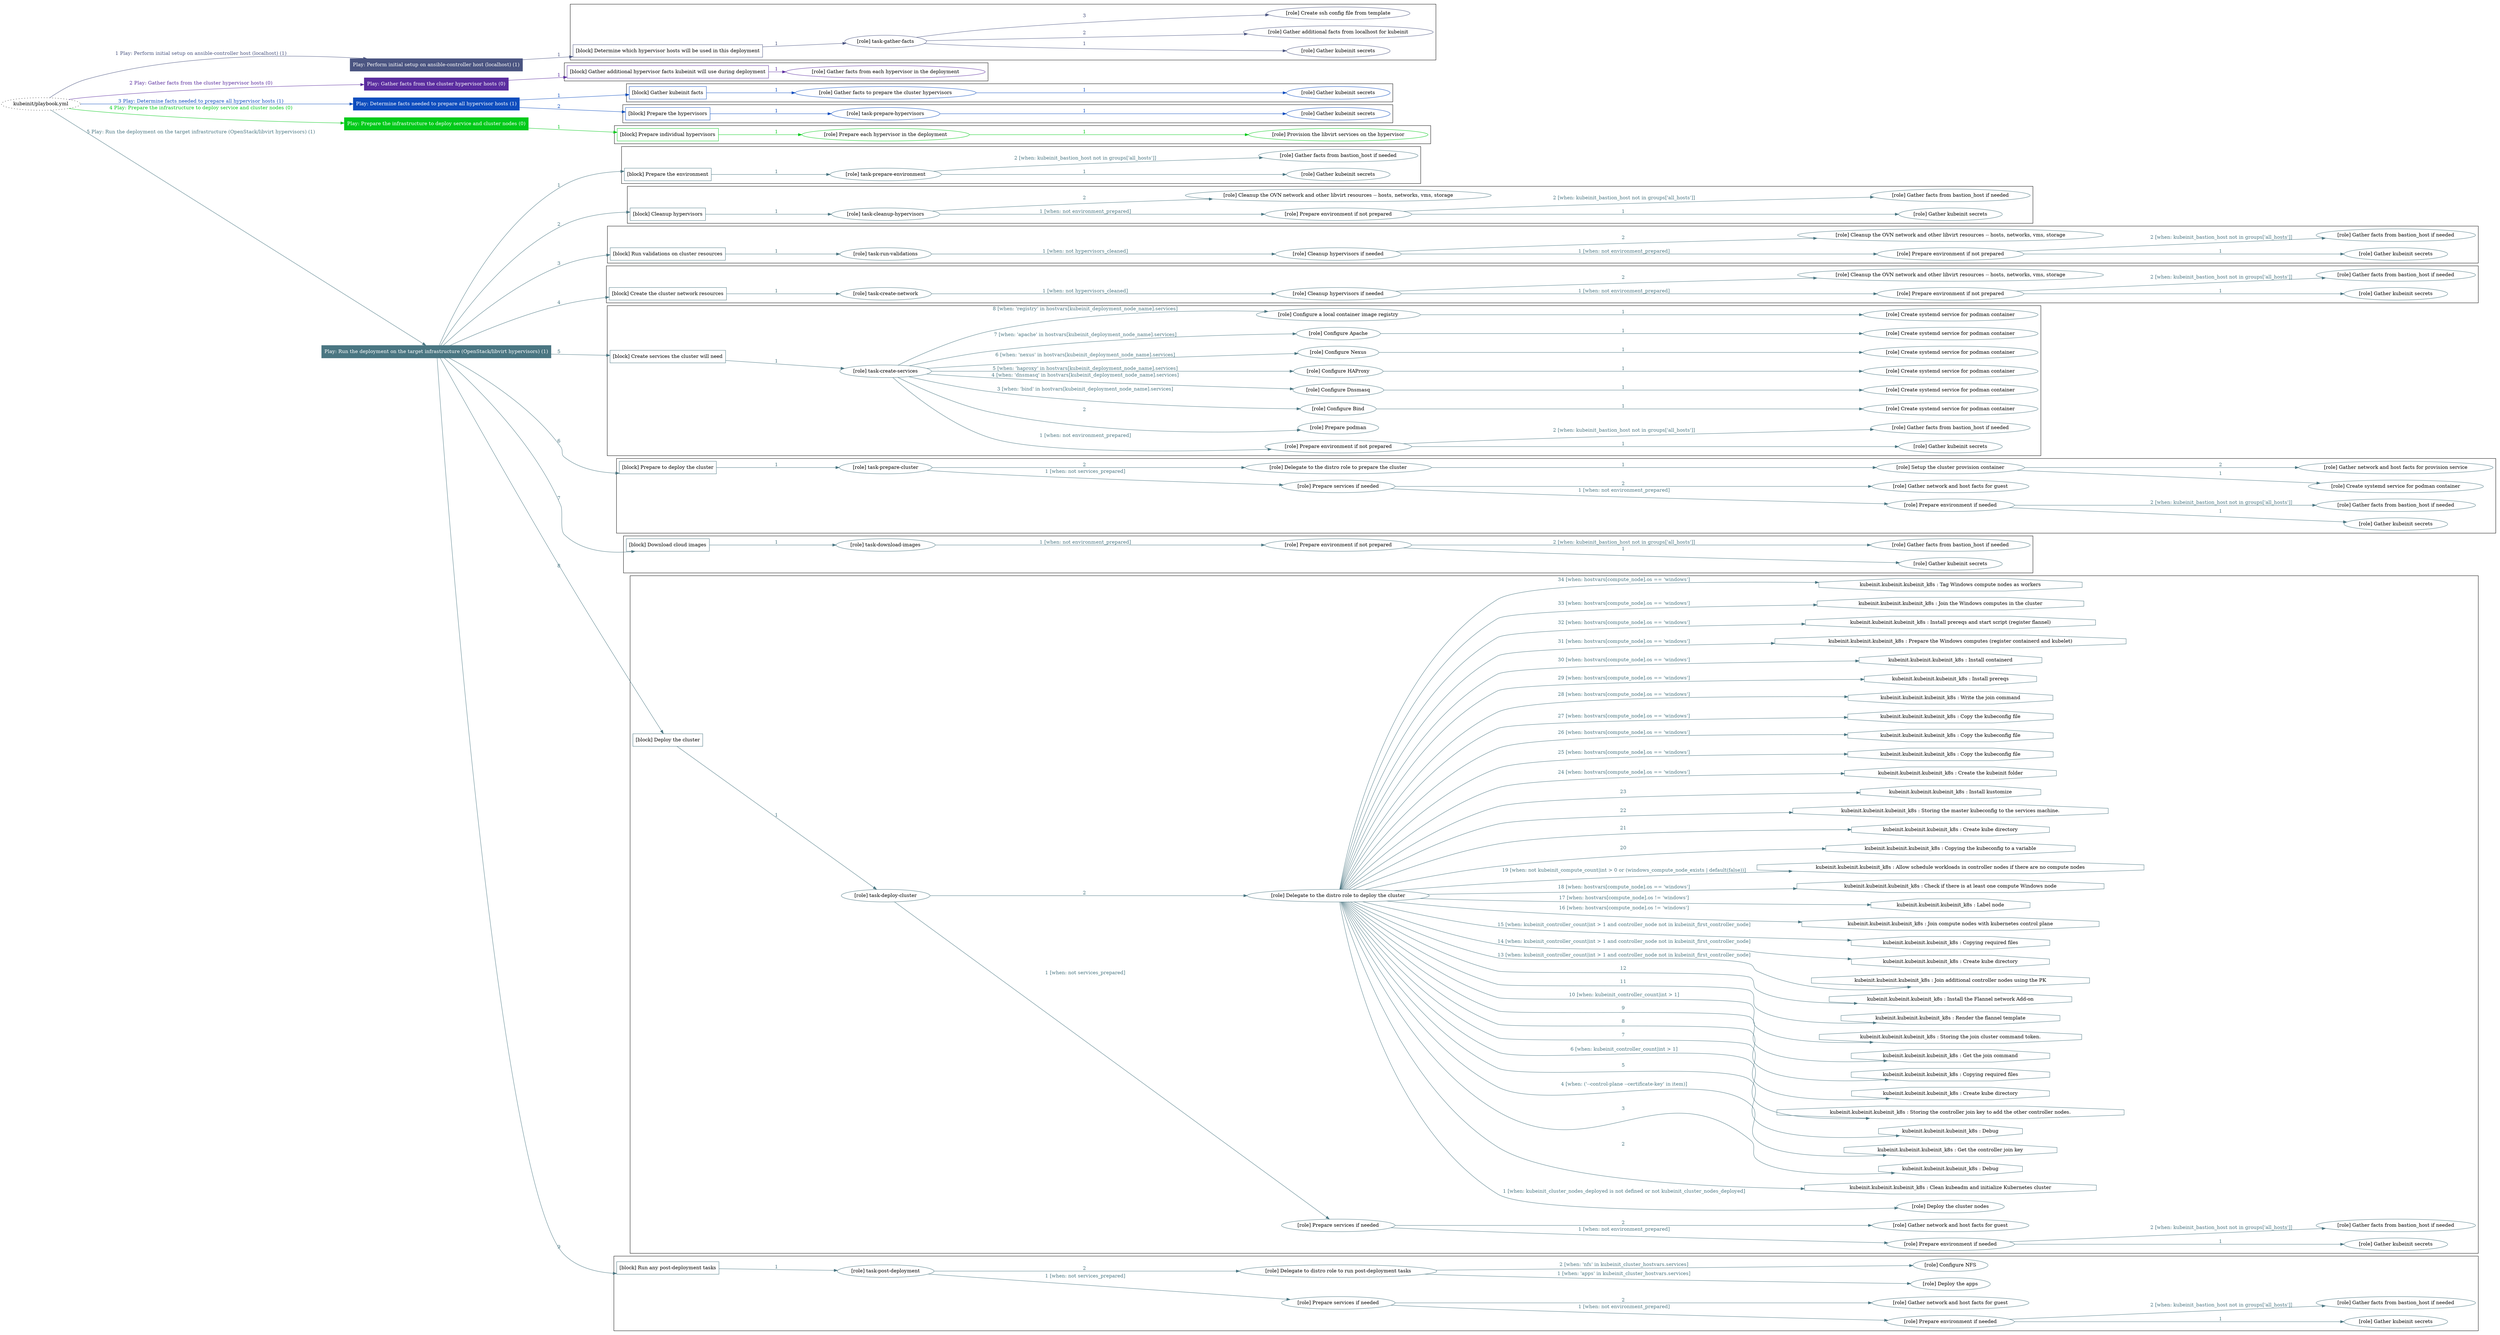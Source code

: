 digraph {
	graph [concentrate=true ordering=in rankdir=LR ratio=fill]
	edge [esep=5 sep=10]
	"kubeinit/playbook.yml" [URL="/home/runner/work/kubeinit/kubeinit/kubeinit/playbook.yml" id=playbook_7927bcf2 style=dotted]
	"kubeinit/playbook.yml" -> play_33f4f59c [label="1 Play: Perform initial setup on ansible-controller host (localhost) (1)" color="#4b5581" fontcolor="#4b5581" id=edge_play_33f4f59c labeltooltip="1 Play: Perform initial setup on ansible-controller host (localhost) (1)" tooltip="1 Play: Perform initial setup on ansible-controller host (localhost) (1)"]
	subgraph "Play: Perform initial setup on ansible-controller host (localhost) (1)" {
		play_33f4f59c [label="Play: Perform initial setup on ansible-controller host (localhost) (1)" URL="/home/runner/work/kubeinit/kubeinit/kubeinit/playbook.yml" color="#4b5581" fontcolor="#ffffff" id=play_33f4f59c shape=box style=filled tooltip=localhost]
		play_33f4f59c -> block_69b477d6 [label=1 color="#4b5581" fontcolor="#4b5581" id=edge_block_69b477d6 labeltooltip=1 tooltip=1]
		subgraph cluster_block_69b477d6 {
			block_69b477d6 [label="[block] Determine which hypervisor hosts will be used in this deployment" URL="/home/runner/work/kubeinit/kubeinit/kubeinit/playbook.yml" color="#4b5581" id=block_69b477d6 labeltooltip="Determine which hypervisor hosts will be used in this deployment" shape=box tooltip="Determine which hypervisor hosts will be used in this deployment"]
			block_69b477d6 -> role_bc1003e8 [label="1 " color="#4b5581" fontcolor="#4b5581" id=edge_role_bc1003e8 labeltooltip="1 " tooltip="1 "]
			subgraph "task-gather-facts" {
				role_bc1003e8 [label="[role] task-gather-facts" URL="/home/runner/work/kubeinit/kubeinit/kubeinit/playbook.yml" color="#4b5581" id=role_bc1003e8 tooltip="task-gather-facts"]
				role_bc1003e8 -> role_35ec4c2c [label="1 " color="#4b5581" fontcolor="#4b5581" id=edge_role_35ec4c2c labeltooltip="1 " tooltip="1 "]
				subgraph "Gather kubeinit secrets" {
					role_35ec4c2c [label="[role] Gather kubeinit secrets" URL="/home/runner/.ansible/collections/ansible_collections/kubeinit/kubeinit/roles/kubeinit_prepare/tasks/build_hypervisors_group.yml" color="#4b5581" id=role_35ec4c2c tooltip="Gather kubeinit secrets"]
				}
				role_bc1003e8 -> role_0a7d041b [label="2 " color="#4b5581" fontcolor="#4b5581" id=edge_role_0a7d041b labeltooltip="2 " tooltip="2 "]
				subgraph "Gather additional facts from localhost for kubeinit" {
					role_0a7d041b [label="[role] Gather additional facts from localhost for kubeinit" URL="/home/runner/.ansible/collections/ansible_collections/kubeinit/kubeinit/roles/kubeinit_prepare/tasks/build_hypervisors_group.yml" color="#4b5581" id=role_0a7d041b tooltip="Gather additional facts from localhost for kubeinit"]
				}
				role_bc1003e8 -> role_e16e6199 [label="3 " color="#4b5581" fontcolor="#4b5581" id=edge_role_e16e6199 labeltooltip="3 " tooltip="3 "]
				subgraph "Create ssh config file from template" {
					role_e16e6199 [label="[role] Create ssh config file from template" URL="/home/runner/.ansible/collections/ansible_collections/kubeinit/kubeinit/roles/kubeinit_prepare/tasks/build_hypervisors_group.yml" color="#4b5581" id=role_e16e6199 tooltip="Create ssh config file from template"]
				}
			}
		}
	}
	"kubeinit/playbook.yml" -> play_8d7b525a [label="2 Play: Gather facts from the cluster hypervisor hosts (0)" color="#5b2d9f" fontcolor="#5b2d9f" id=edge_play_8d7b525a labeltooltip="2 Play: Gather facts from the cluster hypervisor hosts (0)" tooltip="2 Play: Gather facts from the cluster hypervisor hosts (0)"]
	subgraph "Play: Gather facts from the cluster hypervisor hosts (0)" {
		play_8d7b525a [label="Play: Gather facts from the cluster hypervisor hosts (0)" URL="/home/runner/work/kubeinit/kubeinit/kubeinit/playbook.yml" color="#5b2d9f" fontcolor="#ffffff" id=play_8d7b525a shape=box style=filled tooltip="Play: Gather facts from the cluster hypervisor hosts (0)"]
		play_8d7b525a -> block_afebcb81 [label=1 color="#5b2d9f" fontcolor="#5b2d9f" id=edge_block_afebcb81 labeltooltip=1 tooltip=1]
		subgraph cluster_block_afebcb81 {
			block_afebcb81 [label="[block] Gather additional hypervisor facts kubeinit will use during deployment" URL="/home/runner/work/kubeinit/kubeinit/kubeinit/playbook.yml" color="#5b2d9f" id=block_afebcb81 labeltooltip="Gather additional hypervisor facts kubeinit will use during deployment" shape=box tooltip="Gather additional hypervisor facts kubeinit will use during deployment"]
			block_afebcb81 -> role_e9c75d5c [label="1 " color="#5b2d9f" fontcolor="#5b2d9f" id=edge_role_e9c75d5c labeltooltip="1 " tooltip="1 "]
			subgraph "Gather facts from each hypervisor in the deployment" {
				role_e9c75d5c [label="[role] Gather facts from each hypervisor in the deployment" URL="/home/runner/work/kubeinit/kubeinit/kubeinit/playbook.yml" color="#5b2d9f" id=role_e9c75d5c tooltip="Gather facts from each hypervisor in the deployment"]
			}
		}
	}
	"kubeinit/playbook.yml" -> play_393a4ced [label="3 Play: Determine facts needed to prepare all hypervisor hosts (1)" color="#0e4dbe" fontcolor="#0e4dbe" id=edge_play_393a4ced labeltooltip="3 Play: Determine facts needed to prepare all hypervisor hosts (1)" tooltip="3 Play: Determine facts needed to prepare all hypervisor hosts (1)"]
	subgraph "Play: Determine facts needed to prepare all hypervisor hosts (1)" {
		play_393a4ced [label="Play: Determine facts needed to prepare all hypervisor hosts (1)" URL="/home/runner/work/kubeinit/kubeinit/kubeinit/playbook.yml" color="#0e4dbe" fontcolor="#ffffff" id=play_393a4ced shape=box style=filled tooltip=localhost]
		play_393a4ced -> block_9330d9a6 [label=1 color="#0e4dbe" fontcolor="#0e4dbe" id=edge_block_9330d9a6 labeltooltip=1 tooltip=1]
		subgraph cluster_block_9330d9a6 {
			block_9330d9a6 [label="[block] Gather kubeinit facts" URL="/home/runner/work/kubeinit/kubeinit/kubeinit/playbook.yml" color="#0e4dbe" id=block_9330d9a6 labeltooltip="Gather kubeinit facts" shape=box tooltip="Gather kubeinit facts"]
			block_9330d9a6 -> role_bf61090f [label="1 " color="#0e4dbe" fontcolor="#0e4dbe" id=edge_role_bf61090f labeltooltip="1 " tooltip="1 "]
			subgraph "Gather facts to prepare the cluster hypervisors" {
				role_bf61090f [label="[role] Gather facts to prepare the cluster hypervisors" URL="/home/runner/work/kubeinit/kubeinit/kubeinit/playbook.yml" color="#0e4dbe" id=role_bf61090f tooltip="Gather facts to prepare the cluster hypervisors"]
				role_bf61090f -> role_6ff161c6 [label="1 " color="#0e4dbe" fontcolor="#0e4dbe" id=edge_role_6ff161c6 labeltooltip="1 " tooltip="1 "]
				subgraph "Gather kubeinit secrets" {
					role_6ff161c6 [label="[role] Gather kubeinit secrets" URL="/home/runner/.ansible/collections/ansible_collections/kubeinit/kubeinit/roles/kubeinit_prepare/tasks/gather_kubeinit_facts.yml" color="#0e4dbe" id=role_6ff161c6 tooltip="Gather kubeinit secrets"]
				}
			}
		}
		play_393a4ced -> block_66df6fbf [label=2 color="#0e4dbe" fontcolor="#0e4dbe" id=edge_block_66df6fbf labeltooltip=2 tooltip=2]
		subgraph cluster_block_66df6fbf {
			block_66df6fbf [label="[block] Prepare the hypervisors" URL="/home/runner/work/kubeinit/kubeinit/kubeinit/playbook.yml" color="#0e4dbe" id=block_66df6fbf labeltooltip="Prepare the hypervisors" shape=box tooltip="Prepare the hypervisors"]
			block_66df6fbf -> role_efc0c622 [label="1 " color="#0e4dbe" fontcolor="#0e4dbe" id=edge_role_efc0c622 labeltooltip="1 " tooltip="1 "]
			subgraph "task-prepare-hypervisors" {
				role_efc0c622 [label="[role] task-prepare-hypervisors" URL="/home/runner/work/kubeinit/kubeinit/kubeinit/playbook.yml" color="#0e4dbe" id=role_efc0c622 tooltip="task-prepare-hypervisors"]
				role_efc0c622 -> role_924c156c [label="1 " color="#0e4dbe" fontcolor="#0e4dbe" id=edge_role_924c156c labeltooltip="1 " tooltip="1 "]
				subgraph "Gather kubeinit secrets" {
					role_924c156c [label="[role] Gather kubeinit secrets" URL="/home/runner/.ansible/collections/ansible_collections/kubeinit/kubeinit/roles/kubeinit_prepare/tasks/gather_kubeinit_facts.yml" color="#0e4dbe" id=role_924c156c tooltip="Gather kubeinit secrets"]
				}
			}
		}
	}
	"kubeinit/playbook.yml" -> play_0a29b901 [label="4 Play: Prepare the infrastructure to deploy service and cluster nodes (0)" color="#02ca1a" fontcolor="#02ca1a" id=edge_play_0a29b901 labeltooltip="4 Play: Prepare the infrastructure to deploy service and cluster nodes (0)" tooltip="4 Play: Prepare the infrastructure to deploy service and cluster nodes (0)"]
	subgraph "Play: Prepare the infrastructure to deploy service and cluster nodes (0)" {
		play_0a29b901 [label="Play: Prepare the infrastructure to deploy service and cluster nodes (0)" URL="/home/runner/work/kubeinit/kubeinit/kubeinit/playbook.yml" color="#02ca1a" fontcolor="#ffffff" id=play_0a29b901 shape=box style=filled tooltip="Play: Prepare the infrastructure to deploy service and cluster nodes (0)"]
		play_0a29b901 -> block_f27d1a1c [label=1 color="#02ca1a" fontcolor="#02ca1a" id=edge_block_f27d1a1c labeltooltip=1 tooltip=1]
		subgraph cluster_block_f27d1a1c {
			block_f27d1a1c [label="[block] Prepare individual hypervisors" URL="/home/runner/work/kubeinit/kubeinit/kubeinit/playbook.yml" color="#02ca1a" id=block_f27d1a1c labeltooltip="Prepare individual hypervisors" shape=box tooltip="Prepare individual hypervisors"]
			block_f27d1a1c -> role_b0268810 [label="1 " color="#02ca1a" fontcolor="#02ca1a" id=edge_role_b0268810 labeltooltip="1 " tooltip="1 "]
			subgraph "Prepare each hypervisor in the deployment" {
				role_b0268810 [label="[role] Prepare each hypervisor in the deployment" URL="/home/runner/work/kubeinit/kubeinit/kubeinit/playbook.yml" color="#02ca1a" id=role_b0268810 tooltip="Prepare each hypervisor in the deployment"]
				role_b0268810 -> role_60dcf18e [label="1 " color="#02ca1a" fontcolor="#02ca1a" id=edge_role_60dcf18e labeltooltip="1 " tooltip="1 "]
				subgraph "Provision the libvirt services on the hypervisor" {
					role_60dcf18e [label="[role] Provision the libvirt services on the hypervisor" URL="/home/runner/.ansible/collections/ansible_collections/kubeinit/kubeinit/roles/kubeinit_prepare/tasks/prepare_hypervisor.yml" color="#02ca1a" id=role_60dcf18e tooltip="Provision the libvirt services on the hypervisor"]
				}
			}
		}
	}
	"kubeinit/playbook.yml" -> play_6759e1b1 [label="5 Play: Run the deployment on the target infrastructure (OpenStack/libvirt hypervisors) (1)" color="#4a7682" fontcolor="#4a7682" id=edge_play_6759e1b1 labeltooltip="5 Play: Run the deployment on the target infrastructure (OpenStack/libvirt hypervisors) (1)" tooltip="5 Play: Run the deployment on the target infrastructure (OpenStack/libvirt hypervisors) (1)"]
	subgraph "Play: Run the deployment on the target infrastructure (OpenStack/libvirt hypervisors) (1)" {
		play_6759e1b1 [label="Play: Run the deployment on the target infrastructure (OpenStack/libvirt hypervisors) (1)" URL="/home/runner/work/kubeinit/kubeinit/kubeinit/playbook.yml" color="#4a7682" fontcolor="#ffffff" id=play_6759e1b1 shape=box style=filled tooltip=localhost]
		play_6759e1b1 -> block_fad31354 [label=1 color="#4a7682" fontcolor="#4a7682" id=edge_block_fad31354 labeltooltip=1 tooltip=1]
		subgraph cluster_block_fad31354 {
			block_fad31354 [label="[block] Prepare the environment" URL="/home/runner/work/kubeinit/kubeinit/kubeinit/playbook.yml" color="#4a7682" id=block_fad31354 labeltooltip="Prepare the environment" shape=box tooltip="Prepare the environment"]
			block_fad31354 -> role_3534a237 [label="1 " color="#4a7682" fontcolor="#4a7682" id=edge_role_3534a237 labeltooltip="1 " tooltip="1 "]
			subgraph "task-prepare-environment" {
				role_3534a237 [label="[role] task-prepare-environment" URL="/home/runner/work/kubeinit/kubeinit/kubeinit/playbook.yml" color="#4a7682" id=role_3534a237 tooltip="task-prepare-environment"]
				role_3534a237 -> role_c0d8e4e4 [label="1 " color="#4a7682" fontcolor="#4a7682" id=edge_role_c0d8e4e4 labeltooltip="1 " tooltip="1 "]
				subgraph "Gather kubeinit secrets" {
					role_c0d8e4e4 [label="[role] Gather kubeinit secrets" URL="/home/runner/.ansible/collections/ansible_collections/kubeinit/kubeinit/roles/kubeinit_prepare/tasks/gather_kubeinit_facts.yml" color="#4a7682" id=role_c0d8e4e4 tooltip="Gather kubeinit secrets"]
				}
				role_3534a237 -> role_1e01dc32 [label="2 [when: kubeinit_bastion_host not in groups['all_hosts']]" color="#4a7682" fontcolor="#4a7682" id=edge_role_1e01dc32 labeltooltip="2 [when: kubeinit_bastion_host not in groups['all_hosts']]" tooltip="2 [when: kubeinit_bastion_host not in groups['all_hosts']]"]
				subgraph "Gather facts from bastion_host if needed" {
					role_1e01dc32 [label="[role] Gather facts from bastion_host if needed" URL="/home/runner/.ansible/collections/ansible_collections/kubeinit/kubeinit/roles/kubeinit_prepare/tasks/main.yml" color="#4a7682" id=role_1e01dc32 tooltip="Gather facts from bastion_host if needed"]
				}
			}
		}
		play_6759e1b1 -> block_4ba0a082 [label=2 color="#4a7682" fontcolor="#4a7682" id=edge_block_4ba0a082 labeltooltip=2 tooltip=2]
		subgraph cluster_block_4ba0a082 {
			block_4ba0a082 [label="[block] Cleanup hypervisors" URL="/home/runner/work/kubeinit/kubeinit/kubeinit/playbook.yml" color="#4a7682" id=block_4ba0a082 labeltooltip="Cleanup hypervisors" shape=box tooltip="Cleanup hypervisors"]
			block_4ba0a082 -> role_10462fff [label="1 " color="#4a7682" fontcolor="#4a7682" id=edge_role_10462fff labeltooltip="1 " tooltip="1 "]
			subgraph "task-cleanup-hypervisors" {
				role_10462fff [label="[role] task-cleanup-hypervisors" URL="/home/runner/work/kubeinit/kubeinit/kubeinit/playbook.yml" color="#4a7682" id=role_10462fff tooltip="task-cleanup-hypervisors"]
				role_10462fff -> role_45db247e [label="1 [when: not environment_prepared]" color="#4a7682" fontcolor="#4a7682" id=edge_role_45db247e labeltooltip="1 [when: not environment_prepared]" tooltip="1 [when: not environment_prepared]"]
				subgraph "Prepare environment if not prepared" {
					role_45db247e [label="[role] Prepare environment if not prepared" URL="/home/runner/.ansible/collections/ansible_collections/kubeinit/kubeinit/roles/kubeinit_libvirt/tasks/cleanup_hypervisors.yml" color="#4a7682" id=role_45db247e tooltip="Prepare environment if not prepared"]
					role_45db247e -> role_c7979fb8 [label="1 " color="#4a7682" fontcolor="#4a7682" id=edge_role_c7979fb8 labeltooltip="1 " tooltip="1 "]
					subgraph "Gather kubeinit secrets" {
						role_c7979fb8 [label="[role] Gather kubeinit secrets" URL="/home/runner/.ansible/collections/ansible_collections/kubeinit/kubeinit/roles/kubeinit_prepare/tasks/gather_kubeinit_facts.yml" color="#4a7682" id=role_c7979fb8 tooltip="Gather kubeinit secrets"]
					}
					role_45db247e -> role_39cbd0bb [label="2 [when: kubeinit_bastion_host not in groups['all_hosts']]" color="#4a7682" fontcolor="#4a7682" id=edge_role_39cbd0bb labeltooltip="2 [when: kubeinit_bastion_host not in groups['all_hosts']]" tooltip="2 [when: kubeinit_bastion_host not in groups['all_hosts']]"]
					subgraph "Gather facts from bastion_host if needed" {
						role_39cbd0bb [label="[role] Gather facts from bastion_host if needed" URL="/home/runner/.ansible/collections/ansible_collections/kubeinit/kubeinit/roles/kubeinit_prepare/tasks/main.yml" color="#4a7682" id=role_39cbd0bb tooltip="Gather facts from bastion_host if needed"]
					}
				}
				role_10462fff -> role_9e8b9762 [label="2 " color="#4a7682" fontcolor="#4a7682" id=edge_role_9e8b9762 labeltooltip="2 " tooltip="2 "]
				subgraph "Cleanup the OVN network and other libvirt resources -- hosts, networks, vms, storage" {
					role_9e8b9762 [label="[role] Cleanup the OVN network and other libvirt resources -- hosts, networks, vms, storage" URL="/home/runner/.ansible/collections/ansible_collections/kubeinit/kubeinit/roles/kubeinit_libvirt/tasks/cleanup_hypervisors.yml" color="#4a7682" id=role_9e8b9762 tooltip="Cleanup the OVN network and other libvirt resources -- hosts, networks, vms, storage"]
				}
			}
		}
		play_6759e1b1 -> block_1bf56617 [label=3 color="#4a7682" fontcolor="#4a7682" id=edge_block_1bf56617 labeltooltip=3 tooltip=3]
		subgraph cluster_block_1bf56617 {
			block_1bf56617 [label="[block] Run validations on cluster resources" URL="/home/runner/work/kubeinit/kubeinit/kubeinit/playbook.yml" color="#4a7682" id=block_1bf56617 labeltooltip="Run validations on cluster resources" shape=box tooltip="Run validations on cluster resources"]
			block_1bf56617 -> role_d449608f [label="1 " color="#4a7682" fontcolor="#4a7682" id=edge_role_d449608f labeltooltip="1 " tooltip="1 "]
			subgraph "task-run-validations" {
				role_d449608f [label="[role] task-run-validations" URL="/home/runner/work/kubeinit/kubeinit/kubeinit/playbook.yml" color="#4a7682" id=role_d449608f tooltip="task-run-validations"]
				role_d449608f -> role_6454a0a4 [label="1 [when: not hypervisors_cleaned]" color="#4a7682" fontcolor="#4a7682" id=edge_role_6454a0a4 labeltooltip="1 [when: not hypervisors_cleaned]" tooltip="1 [when: not hypervisors_cleaned]"]
				subgraph "Cleanup hypervisors if needed" {
					role_6454a0a4 [label="[role] Cleanup hypervisors if needed" URL="/home/runner/.ansible/collections/ansible_collections/kubeinit/kubeinit/roles/kubeinit_validations/tasks/main.yml" color="#4a7682" id=role_6454a0a4 tooltip="Cleanup hypervisors if needed"]
					role_6454a0a4 -> role_3f06808a [label="1 [when: not environment_prepared]" color="#4a7682" fontcolor="#4a7682" id=edge_role_3f06808a labeltooltip="1 [when: not environment_prepared]" tooltip="1 [when: not environment_prepared]"]
					subgraph "Prepare environment if not prepared" {
						role_3f06808a [label="[role] Prepare environment if not prepared" URL="/home/runner/.ansible/collections/ansible_collections/kubeinit/kubeinit/roles/kubeinit_libvirt/tasks/cleanup_hypervisors.yml" color="#4a7682" id=role_3f06808a tooltip="Prepare environment if not prepared"]
						role_3f06808a -> role_47b9ee1c [label="1 " color="#4a7682" fontcolor="#4a7682" id=edge_role_47b9ee1c labeltooltip="1 " tooltip="1 "]
						subgraph "Gather kubeinit secrets" {
							role_47b9ee1c [label="[role] Gather kubeinit secrets" URL="/home/runner/.ansible/collections/ansible_collections/kubeinit/kubeinit/roles/kubeinit_prepare/tasks/gather_kubeinit_facts.yml" color="#4a7682" id=role_47b9ee1c tooltip="Gather kubeinit secrets"]
						}
						role_3f06808a -> role_024059ab [label="2 [when: kubeinit_bastion_host not in groups['all_hosts']]" color="#4a7682" fontcolor="#4a7682" id=edge_role_024059ab labeltooltip="2 [when: kubeinit_bastion_host not in groups['all_hosts']]" tooltip="2 [when: kubeinit_bastion_host not in groups['all_hosts']]"]
						subgraph "Gather facts from bastion_host if needed" {
							role_024059ab [label="[role] Gather facts from bastion_host if needed" URL="/home/runner/.ansible/collections/ansible_collections/kubeinit/kubeinit/roles/kubeinit_prepare/tasks/main.yml" color="#4a7682" id=role_024059ab tooltip="Gather facts from bastion_host if needed"]
						}
					}
					role_6454a0a4 -> role_eca89cb0 [label="2 " color="#4a7682" fontcolor="#4a7682" id=edge_role_eca89cb0 labeltooltip="2 " tooltip="2 "]
					subgraph "Cleanup the OVN network and other libvirt resources -- hosts, networks, vms, storage" {
						role_eca89cb0 [label="[role] Cleanup the OVN network and other libvirt resources -- hosts, networks, vms, storage" URL="/home/runner/.ansible/collections/ansible_collections/kubeinit/kubeinit/roles/kubeinit_libvirt/tasks/cleanup_hypervisors.yml" color="#4a7682" id=role_eca89cb0 tooltip="Cleanup the OVN network and other libvirt resources -- hosts, networks, vms, storage"]
					}
				}
			}
		}
		play_6759e1b1 -> block_3cc1e774 [label=4 color="#4a7682" fontcolor="#4a7682" id=edge_block_3cc1e774 labeltooltip=4 tooltip=4]
		subgraph cluster_block_3cc1e774 {
			block_3cc1e774 [label="[block] Create the cluster network resources" URL="/home/runner/work/kubeinit/kubeinit/kubeinit/playbook.yml" color="#4a7682" id=block_3cc1e774 labeltooltip="Create the cluster network resources" shape=box tooltip="Create the cluster network resources"]
			block_3cc1e774 -> role_e2ffd9d4 [label="1 " color="#4a7682" fontcolor="#4a7682" id=edge_role_e2ffd9d4 labeltooltip="1 " tooltip="1 "]
			subgraph "task-create-network" {
				role_e2ffd9d4 [label="[role] task-create-network" URL="/home/runner/work/kubeinit/kubeinit/kubeinit/playbook.yml" color="#4a7682" id=role_e2ffd9d4 tooltip="task-create-network"]
				role_e2ffd9d4 -> role_cd107ce6 [label="1 [when: not hypervisors_cleaned]" color="#4a7682" fontcolor="#4a7682" id=edge_role_cd107ce6 labeltooltip="1 [when: not hypervisors_cleaned]" tooltip="1 [when: not hypervisors_cleaned]"]
				subgraph "Cleanup hypervisors if needed" {
					role_cd107ce6 [label="[role] Cleanup hypervisors if needed" URL="/home/runner/.ansible/collections/ansible_collections/kubeinit/kubeinit/roles/kubeinit_libvirt/tasks/create_network.yml" color="#4a7682" id=role_cd107ce6 tooltip="Cleanup hypervisors if needed"]
					role_cd107ce6 -> role_1d9a3252 [label="1 [when: not environment_prepared]" color="#4a7682" fontcolor="#4a7682" id=edge_role_1d9a3252 labeltooltip="1 [when: not environment_prepared]" tooltip="1 [when: not environment_prepared]"]
					subgraph "Prepare environment if not prepared" {
						role_1d9a3252 [label="[role] Prepare environment if not prepared" URL="/home/runner/.ansible/collections/ansible_collections/kubeinit/kubeinit/roles/kubeinit_libvirt/tasks/cleanup_hypervisors.yml" color="#4a7682" id=role_1d9a3252 tooltip="Prepare environment if not prepared"]
						role_1d9a3252 -> role_c5efacff [label="1 " color="#4a7682" fontcolor="#4a7682" id=edge_role_c5efacff labeltooltip="1 " tooltip="1 "]
						subgraph "Gather kubeinit secrets" {
							role_c5efacff [label="[role] Gather kubeinit secrets" URL="/home/runner/.ansible/collections/ansible_collections/kubeinit/kubeinit/roles/kubeinit_prepare/tasks/gather_kubeinit_facts.yml" color="#4a7682" id=role_c5efacff tooltip="Gather kubeinit secrets"]
						}
						role_1d9a3252 -> role_00011ad5 [label="2 [when: kubeinit_bastion_host not in groups['all_hosts']]" color="#4a7682" fontcolor="#4a7682" id=edge_role_00011ad5 labeltooltip="2 [when: kubeinit_bastion_host not in groups['all_hosts']]" tooltip="2 [when: kubeinit_bastion_host not in groups['all_hosts']]"]
						subgraph "Gather facts from bastion_host if needed" {
							role_00011ad5 [label="[role] Gather facts from bastion_host if needed" URL="/home/runner/.ansible/collections/ansible_collections/kubeinit/kubeinit/roles/kubeinit_prepare/tasks/main.yml" color="#4a7682" id=role_00011ad5 tooltip="Gather facts from bastion_host if needed"]
						}
					}
					role_cd107ce6 -> role_b34f6cca [label="2 " color="#4a7682" fontcolor="#4a7682" id=edge_role_b34f6cca labeltooltip="2 " tooltip="2 "]
					subgraph "Cleanup the OVN network and other libvirt resources -- hosts, networks, vms, storage" {
						role_b34f6cca [label="[role] Cleanup the OVN network and other libvirt resources -- hosts, networks, vms, storage" URL="/home/runner/.ansible/collections/ansible_collections/kubeinit/kubeinit/roles/kubeinit_libvirt/tasks/cleanup_hypervisors.yml" color="#4a7682" id=role_b34f6cca tooltip="Cleanup the OVN network and other libvirt resources -- hosts, networks, vms, storage"]
					}
				}
			}
		}
		play_6759e1b1 -> block_83617427 [label=5 color="#4a7682" fontcolor="#4a7682" id=edge_block_83617427 labeltooltip=5 tooltip=5]
		subgraph cluster_block_83617427 {
			block_83617427 [label="[block] Create services the cluster will need" URL="/home/runner/work/kubeinit/kubeinit/kubeinit/playbook.yml" color="#4a7682" id=block_83617427 labeltooltip="Create services the cluster will need" shape=box tooltip="Create services the cluster will need"]
			block_83617427 -> role_9e991937 [label="1 " color="#4a7682" fontcolor="#4a7682" id=edge_role_9e991937 labeltooltip="1 " tooltip="1 "]
			subgraph "task-create-services" {
				role_9e991937 [label="[role] task-create-services" URL="/home/runner/work/kubeinit/kubeinit/kubeinit/playbook.yml" color="#4a7682" id=role_9e991937 tooltip="task-create-services"]
				role_9e991937 -> role_2a593993 [label="1 [when: not environment_prepared]" color="#4a7682" fontcolor="#4a7682" id=edge_role_2a593993 labeltooltip="1 [when: not environment_prepared]" tooltip="1 [when: not environment_prepared]"]
				subgraph "Prepare environment if not prepared" {
					role_2a593993 [label="[role] Prepare environment if not prepared" URL="/home/runner/.ansible/collections/ansible_collections/kubeinit/kubeinit/roles/kubeinit_services/tasks/main.yml" color="#4a7682" id=role_2a593993 tooltip="Prepare environment if not prepared"]
					role_2a593993 -> role_c02f32c6 [label="1 " color="#4a7682" fontcolor="#4a7682" id=edge_role_c02f32c6 labeltooltip="1 " tooltip="1 "]
					subgraph "Gather kubeinit secrets" {
						role_c02f32c6 [label="[role] Gather kubeinit secrets" URL="/home/runner/.ansible/collections/ansible_collections/kubeinit/kubeinit/roles/kubeinit_prepare/tasks/gather_kubeinit_facts.yml" color="#4a7682" id=role_c02f32c6 tooltip="Gather kubeinit secrets"]
					}
					role_2a593993 -> role_af5cc9a0 [label="2 [when: kubeinit_bastion_host not in groups['all_hosts']]" color="#4a7682" fontcolor="#4a7682" id=edge_role_af5cc9a0 labeltooltip="2 [when: kubeinit_bastion_host not in groups['all_hosts']]" tooltip="2 [when: kubeinit_bastion_host not in groups['all_hosts']]"]
					subgraph "Gather facts from bastion_host if needed" {
						role_af5cc9a0 [label="[role] Gather facts from bastion_host if needed" URL="/home/runner/.ansible/collections/ansible_collections/kubeinit/kubeinit/roles/kubeinit_prepare/tasks/main.yml" color="#4a7682" id=role_af5cc9a0 tooltip="Gather facts from bastion_host if needed"]
					}
				}
				role_9e991937 -> role_078696d9 [label="2 " color="#4a7682" fontcolor="#4a7682" id=edge_role_078696d9 labeltooltip="2 " tooltip="2 "]
				subgraph "Prepare podman" {
					role_078696d9 [label="[role] Prepare podman" URL="/home/runner/.ansible/collections/ansible_collections/kubeinit/kubeinit/roles/kubeinit_services/tasks/00_create_service_pod.yml" color="#4a7682" id=role_078696d9 tooltip="Prepare podman"]
				}
				role_9e991937 -> role_2600ea70 [label="3 [when: 'bind' in hostvars[kubeinit_deployment_node_name].services]" color="#4a7682" fontcolor="#4a7682" id=edge_role_2600ea70 labeltooltip="3 [when: 'bind' in hostvars[kubeinit_deployment_node_name].services]" tooltip="3 [when: 'bind' in hostvars[kubeinit_deployment_node_name].services]"]
				subgraph "Configure Bind" {
					role_2600ea70 [label="[role] Configure Bind" URL="/home/runner/.ansible/collections/ansible_collections/kubeinit/kubeinit/roles/kubeinit_services/tasks/start_services_containers.yml" color="#4a7682" id=role_2600ea70 tooltip="Configure Bind"]
					role_2600ea70 -> role_7aca66f7 [label="1 " color="#4a7682" fontcolor="#4a7682" id=edge_role_7aca66f7 labeltooltip="1 " tooltip="1 "]
					subgraph "Create systemd service for podman container" {
						role_7aca66f7 [label="[role] Create systemd service for podman container" URL="/home/runner/.ansible/collections/ansible_collections/kubeinit/kubeinit/roles/kubeinit_bind/tasks/main.yml" color="#4a7682" id=role_7aca66f7 tooltip="Create systemd service for podman container"]
					}
				}
				role_9e991937 -> role_ef96bbcc [label="4 [when: 'dnsmasq' in hostvars[kubeinit_deployment_node_name].services]" color="#4a7682" fontcolor="#4a7682" id=edge_role_ef96bbcc labeltooltip="4 [when: 'dnsmasq' in hostvars[kubeinit_deployment_node_name].services]" tooltip="4 [when: 'dnsmasq' in hostvars[kubeinit_deployment_node_name].services]"]
				subgraph "Configure Dnsmasq" {
					role_ef96bbcc [label="[role] Configure Dnsmasq" URL="/home/runner/.ansible/collections/ansible_collections/kubeinit/kubeinit/roles/kubeinit_services/tasks/start_services_containers.yml" color="#4a7682" id=role_ef96bbcc tooltip="Configure Dnsmasq"]
					role_ef96bbcc -> role_d087593b [label="1 " color="#4a7682" fontcolor="#4a7682" id=edge_role_d087593b labeltooltip="1 " tooltip="1 "]
					subgraph "Create systemd service for podman container" {
						role_d087593b [label="[role] Create systemd service for podman container" URL="/home/runner/.ansible/collections/ansible_collections/kubeinit/kubeinit/roles/kubeinit_dnsmasq/tasks/main.yml" color="#4a7682" id=role_d087593b tooltip="Create systemd service for podman container"]
					}
				}
				role_9e991937 -> role_89314bdf [label="5 [when: 'haproxy' in hostvars[kubeinit_deployment_node_name].services]" color="#4a7682" fontcolor="#4a7682" id=edge_role_89314bdf labeltooltip="5 [when: 'haproxy' in hostvars[kubeinit_deployment_node_name].services]" tooltip="5 [when: 'haproxy' in hostvars[kubeinit_deployment_node_name].services]"]
				subgraph "Configure HAProxy" {
					role_89314bdf [label="[role] Configure HAProxy" URL="/home/runner/.ansible/collections/ansible_collections/kubeinit/kubeinit/roles/kubeinit_services/tasks/start_services_containers.yml" color="#4a7682" id=role_89314bdf tooltip="Configure HAProxy"]
					role_89314bdf -> role_565b8e38 [label="1 " color="#4a7682" fontcolor="#4a7682" id=edge_role_565b8e38 labeltooltip="1 " tooltip="1 "]
					subgraph "Create systemd service for podman container" {
						role_565b8e38 [label="[role] Create systemd service for podman container" URL="/home/runner/.ansible/collections/ansible_collections/kubeinit/kubeinit/roles/kubeinit_haproxy/tasks/main.yml" color="#4a7682" id=role_565b8e38 tooltip="Create systemd service for podman container"]
					}
				}
				role_9e991937 -> role_c0efcef2 [label="6 [when: 'nexus' in hostvars[kubeinit_deployment_node_name].services]" color="#4a7682" fontcolor="#4a7682" id=edge_role_c0efcef2 labeltooltip="6 [when: 'nexus' in hostvars[kubeinit_deployment_node_name].services]" tooltip="6 [when: 'nexus' in hostvars[kubeinit_deployment_node_name].services]"]
				subgraph "Configure Nexus" {
					role_c0efcef2 [label="[role] Configure Nexus" URL="/home/runner/.ansible/collections/ansible_collections/kubeinit/kubeinit/roles/kubeinit_services/tasks/start_services_containers.yml" color="#4a7682" id=role_c0efcef2 tooltip="Configure Nexus"]
					role_c0efcef2 -> role_c6813e78 [label="1 " color="#4a7682" fontcolor="#4a7682" id=edge_role_c6813e78 labeltooltip="1 " tooltip="1 "]
					subgraph "Create systemd service for podman container" {
						role_c6813e78 [label="[role] Create systemd service for podman container" URL="/home/runner/.ansible/collections/ansible_collections/kubeinit/kubeinit/roles/kubeinit_nexus/tasks/main.yml" color="#4a7682" id=role_c6813e78 tooltip="Create systemd service for podman container"]
					}
				}
				role_9e991937 -> role_c192a2dd [label="7 [when: 'apache' in hostvars[kubeinit_deployment_node_name].services]" color="#4a7682" fontcolor="#4a7682" id=edge_role_c192a2dd labeltooltip="7 [when: 'apache' in hostvars[kubeinit_deployment_node_name].services]" tooltip="7 [when: 'apache' in hostvars[kubeinit_deployment_node_name].services]"]
				subgraph "Configure Apache" {
					role_c192a2dd [label="[role] Configure Apache" URL="/home/runner/.ansible/collections/ansible_collections/kubeinit/kubeinit/roles/kubeinit_services/tasks/start_services_containers.yml" color="#4a7682" id=role_c192a2dd tooltip="Configure Apache"]
					role_c192a2dd -> role_a30787f5 [label="1 " color="#4a7682" fontcolor="#4a7682" id=edge_role_a30787f5 labeltooltip="1 " tooltip="1 "]
					subgraph "Create systemd service for podman container" {
						role_a30787f5 [label="[role] Create systemd service for podman container" URL="/home/runner/.ansible/collections/ansible_collections/kubeinit/kubeinit/roles/kubeinit_apache/tasks/main.yml" color="#4a7682" id=role_a30787f5 tooltip="Create systemd service for podman container"]
					}
				}
				role_9e991937 -> role_24980e7c [label="8 [when: 'registry' in hostvars[kubeinit_deployment_node_name].services]" color="#4a7682" fontcolor="#4a7682" id=edge_role_24980e7c labeltooltip="8 [when: 'registry' in hostvars[kubeinit_deployment_node_name].services]" tooltip="8 [when: 'registry' in hostvars[kubeinit_deployment_node_name].services]"]
				subgraph "Configure a local container image registry" {
					role_24980e7c [label="[role] Configure a local container image registry" URL="/home/runner/.ansible/collections/ansible_collections/kubeinit/kubeinit/roles/kubeinit_services/tasks/start_services_containers.yml" color="#4a7682" id=role_24980e7c tooltip="Configure a local container image registry"]
					role_24980e7c -> role_4fd00615 [label="1 " color="#4a7682" fontcolor="#4a7682" id=edge_role_4fd00615 labeltooltip="1 " tooltip="1 "]
					subgraph "Create systemd service for podman container" {
						role_4fd00615 [label="[role] Create systemd service for podman container" URL="/home/runner/.ansible/collections/ansible_collections/kubeinit/kubeinit/roles/kubeinit_registry/tasks/main.yml" color="#4a7682" id=role_4fd00615 tooltip="Create systemd service for podman container"]
					}
				}
			}
		}
		play_6759e1b1 -> block_2e5fffab [label=6 color="#4a7682" fontcolor="#4a7682" id=edge_block_2e5fffab labeltooltip=6 tooltip=6]
		subgraph cluster_block_2e5fffab {
			block_2e5fffab [label="[block] Prepare to deploy the cluster" URL="/home/runner/work/kubeinit/kubeinit/kubeinit/playbook.yml" color="#4a7682" id=block_2e5fffab labeltooltip="Prepare to deploy the cluster" shape=box tooltip="Prepare to deploy the cluster"]
			block_2e5fffab -> role_8e2d0c91 [label="1 " color="#4a7682" fontcolor="#4a7682" id=edge_role_8e2d0c91 labeltooltip="1 " tooltip="1 "]
			subgraph "task-prepare-cluster" {
				role_8e2d0c91 [label="[role] task-prepare-cluster" URL="/home/runner/work/kubeinit/kubeinit/kubeinit/playbook.yml" color="#4a7682" id=role_8e2d0c91 tooltip="task-prepare-cluster"]
				role_8e2d0c91 -> role_280c9715 [label="1 [when: not services_prepared]" color="#4a7682" fontcolor="#4a7682" id=edge_role_280c9715 labeltooltip="1 [when: not services_prepared]" tooltip="1 [when: not services_prepared]"]
				subgraph "Prepare services if needed" {
					role_280c9715 [label="[role] Prepare services if needed" URL="/home/runner/.ansible/collections/ansible_collections/kubeinit/kubeinit/roles/kubeinit_prepare/tasks/prepare_cluster.yml" color="#4a7682" id=role_280c9715 tooltip="Prepare services if needed"]
					role_280c9715 -> role_d75d8c6c [label="1 [when: not environment_prepared]" color="#4a7682" fontcolor="#4a7682" id=edge_role_d75d8c6c labeltooltip="1 [when: not environment_prepared]" tooltip="1 [when: not environment_prepared]"]
					subgraph "Prepare environment if needed" {
						role_d75d8c6c [label="[role] Prepare environment if needed" URL="/home/runner/.ansible/collections/ansible_collections/kubeinit/kubeinit/roles/kubeinit_services/tasks/prepare_services.yml" color="#4a7682" id=role_d75d8c6c tooltip="Prepare environment if needed"]
						role_d75d8c6c -> role_905e5458 [label="1 " color="#4a7682" fontcolor="#4a7682" id=edge_role_905e5458 labeltooltip="1 " tooltip="1 "]
						subgraph "Gather kubeinit secrets" {
							role_905e5458 [label="[role] Gather kubeinit secrets" URL="/home/runner/.ansible/collections/ansible_collections/kubeinit/kubeinit/roles/kubeinit_prepare/tasks/gather_kubeinit_facts.yml" color="#4a7682" id=role_905e5458 tooltip="Gather kubeinit secrets"]
						}
						role_d75d8c6c -> role_a8b7c445 [label="2 [when: kubeinit_bastion_host not in groups['all_hosts']]" color="#4a7682" fontcolor="#4a7682" id=edge_role_a8b7c445 labeltooltip="2 [when: kubeinit_bastion_host not in groups['all_hosts']]" tooltip="2 [when: kubeinit_bastion_host not in groups['all_hosts']]"]
						subgraph "Gather facts from bastion_host if needed" {
							role_a8b7c445 [label="[role] Gather facts from bastion_host if needed" URL="/home/runner/.ansible/collections/ansible_collections/kubeinit/kubeinit/roles/kubeinit_prepare/tasks/main.yml" color="#4a7682" id=role_a8b7c445 tooltip="Gather facts from bastion_host if needed"]
						}
					}
					role_280c9715 -> role_72590efa [label="2 " color="#4a7682" fontcolor="#4a7682" id=edge_role_72590efa labeltooltip="2 " tooltip="2 "]
					subgraph "Gather network and host facts for guest" {
						role_72590efa [label="[role] Gather network and host facts for guest" URL="/home/runner/.ansible/collections/ansible_collections/kubeinit/kubeinit/roles/kubeinit_services/tasks/prepare_services.yml" color="#4a7682" id=role_72590efa tooltip="Gather network and host facts for guest"]
					}
				}
				role_8e2d0c91 -> role_012b165f [label="2 " color="#4a7682" fontcolor="#4a7682" id=edge_role_012b165f labeltooltip="2 " tooltip="2 "]
				subgraph "Delegate to the distro role to prepare the cluster" {
					role_012b165f [label="[role] Delegate to the distro role to prepare the cluster" URL="/home/runner/.ansible/collections/ansible_collections/kubeinit/kubeinit/roles/kubeinit_prepare/tasks/prepare_cluster.yml" color="#4a7682" id=role_012b165f tooltip="Delegate to the distro role to prepare the cluster"]
					role_012b165f -> role_7a10223f [label="1 " color="#4a7682" fontcolor="#4a7682" id=edge_role_7a10223f labeltooltip="1 " tooltip="1 "]
					subgraph "Setup the cluster provision container" {
						role_7a10223f [label="[role] Setup the cluster provision container" URL="/home/runner/.ansible/collections/ansible_collections/kubeinit/kubeinit/roles/kubeinit_k8s/tasks/prepare_cluster.yml" color="#4a7682" id=role_7a10223f tooltip="Setup the cluster provision container"]
						role_7a10223f -> role_aebd17dc [label="1 " color="#4a7682" fontcolor="#4a7682" id=edge_role_aebd17dc labeltooltip="1 " tooltip="1 "]
						subgraph "Create systemd service for podman container" {
							role_aebd17dc [label="[role] Create systemd service for podman container" URL="/home/runner/.ansible/collections/ansible_collections/kubeinit/kubeinit/roles/kubeinit_services/tasks/create_provision_container.yml" color="#4a7682" id=role_aebd17dc tooltip="Create systemd service for podman container"]
						}
						role_7a10223f -> role_08e3eefd [label="2 " color="#4a7682" fontcolor="#4a7682" id=edge_role_08e3eefd labeltooltip="2 " tooltip="2 "]
						subgraph "Gather network and host facts for provision service" {
							role_08e3eefd [label="[role] Gather network and host facts for provision service" URL="/home/runner/.ansible/collections/ansible_collections/kubeinit/kubeinit/roles/kubeinit_services/tasks/create_provision_container.yml" color="#4a7682" id=role_08e3eefd tooltip="Gather network and host facts for provision service"]
						}
					}
				}
			}
		}
		play_6759e1b1 -> block_beec75ee [label=7 color="#4a7682" fontcolor="#4a7682" id=edge_block_beec75ee labeltooltip=7 tooltip=7]
		subgraph cluster_block_beec75ee {
			block_beec75ee [label="[block] Download cloud images" URL="/home/runner/work/kubeinit/kubeinit/kubeinit/playbook.yml" color="#4a7682" id=block_beec75ee labeltooltip="Download cloud images" shape=box tooltip="Download cloud images"]
			block_beec75ee -> role_2ebf8ce7 [label="1 " color="#4a7682" fontcolor="#4a7682" id=edge_role_2ebf8ce7 labeltooltip="1 " tooltip="1 "]
			subgraph "task-download-images" {
				role_2ebf8ce7 [label="[role] task-download-images" URL="/home/runner/work/kubeinit/kubeinit/kubeinit/playbook.yml" color="#4a7682" id=role_2ebf8ce7 tooltip="task-download-images"]
				role_2ebf8ce7 -> role_19e3c7a7 [label="1 [when: not environment_prepared]" color="#4a7682" fontcolor="#4a7682" id=edge_role_19e3c7a7 labeltooltip="1 [when: not environment_prepared]" tooltip="1 [when: not environment_prepared]"]
				subgraph "Prepare environment if not prepared" {
					role_19e3c7a7 [label="[role] Prepare environment if not prepared" URL="/home/runner/.ansible/collections/ansible_collections/kubeinit/kubeinit/roles/kubeinit_libvirt/tasks/download_cloud_images.yml" color="#4a7682" id=role_19e3c7a7 tooltip="Prepare environment if not prepared"]
					role_19e3c7a7 -> role_e4a9ac24 [label="1 " color="#4a7682" fontcolor="#4a7682" id=edge_role_e4a9ac24 labeltooltip="1 " tooltip="1 "]
					subgraph "Gather kubeinit secrets" {
						role_e4a9ac24 [label="[role] Gather kubeinit secrets" URL="/home/runner/.ansible/collections/ansible_collections/kubeinit/kubeinit/roles/kubeinit_prepare/tasks/gather_kubeinit_facts.yml" color="#4a7682" id=role_e4a9ac24 tooltip="Gather kubeinit secrets"]
					}
					role_19e3c7a7 -> role_f6c902cd [label="2 [when: kubeinit_bastion_host not in groups['all_hosts']]" color="#4a7682" fontcolor="#4a7682" id=edge_role_f6c902cd labeltooltip="2 [when: kubeinit_bastion_host not in groups['all_hosts']]" tooltip="2 [when: kubeinit_bastion_host not in groups['all_hosts']]"]
					subgraph "Gather facts from bastion_host if needed" {
						role_f6c902cd [label="[role] Gather facts from bastion_host if needed" URL="/home/runner/.ansible/collections/ansible_collections/kubeinit/kubeinit/roles/kubeinit_prepare/tasks/main.yml" color="#4a7682" id=role_f6c902cd tooltip="Gather facts from bastion_host if needed"]
					}
				}
			}
		}
		play_6759e1b1 -> block_908c3fc3 [label=8 color="#4a7682" fontcolor="#4a7682" id=edge_block_908c3fc3 labeltooltip=8 tooltip=8]
		subgraph cluster_block_908c3fc3 {
			block_908c3fc3 [label="[block] Deploy the cluster" URL="/home/runner/work/kubeinit/kubeinit/kubeinit/playbook.yml" color="#4a7682" id=block_908c3fc3 labeltooltip="Deploy the cluster" shape=box tooltip="Deploy the cluster"]
			block_908c3fc3 -> role_dac60e00 [label="1 " color="#4a7682" fontcolor="#4a7682" id=edge_role_dac60e00 labeltooltip="1 " tooltip="1 "]
			subgraph "task-deploy-cluster" {
				role_dac60e00 [label="[role] task-deploy-cluster" URL="/home/runner/work/kubeinit/kubeinit/kubeinit/playbook.yml" color="#4a7682" id=role_dac60e00 tooltip="task-deploy-cluster"]
				role_dac60e00 -> role_b1c3b0ae [label="1 [when: not services_prepared]" color="#4a7682" fontcolor="#4a7682" id=edge_role_b1c3b0ae labeltooltip="1 [when: not services_prepared]" tooltip="1 [when: not services_prepared]"]
				subgraph "Prepare services if needed" {
					role_b1c3b0ae [label="[role] Prepare services if needed" URL="/home/runner/.ansible/collections/ansible_collections/kubeinit/kubeinit/roles/kubeinit_prepare/tasks/deploy_cluster.yml" color="#4a7682" id=role_b1c3b0ae tooltip="Prepare services if needed"]
					role_b1c3b0ae -> role_f65e9ef2 [label="1 [when: not environment_prepared]" color="#4a7682" fontcolor="#4a7682" id=edge_role_f65e9ef2 labeltooltip="1 [when: not environment_prepared]" tooltip="1 [when: not environment_prepared]"]
					subgraph "Prepare environment if needed" {
						role_f65e9ef2 [label="[role] Prepare environment if needed" URL="/home/runner/.ansible/collections/ansible_collections/kubeinit/kubeinit/roles/kubeinit_services/tasks/prepare_services.yml" color="#4a7682" id=role_f65e9ef2 tooltip="Prepare environment if needed"]
						role_f65e9ef2 -> role_cae5d2bc [label="1 " color="#4a7682" fontcolor="#4a7682" id=edge_role_cae5d2bc labeltooltip="1 " tooltip="1 "]
						subgraph "Gather kubeinit secrets" {
							role_cae5d2bc [label="[role] Gather kubeinit secrets" URL="/home/runner/.ansible/collections/ansible_collections/kubeinit/kubeinit/roles/kubeinit_prepare/tasks/gather_kubeinit_facts.yml" color="#4a7682" id=role_cae5d2bc tooltip="Gather kubeinit secrets"]
						}
						role_f65e9ef2 -> role_661c138f [label="2 [when: kubeinit_bastion_host not in groups['all_hosts']]" color="#4a7682" fontcolor="#4a7682" id=edge_role_661c138f labeltooltip="2 [when: kubeinit_bastion_host not in groups['all_hosts']]" tooltip="2 [when: kubeinit_bastion_host not in groups['all_hosts']]"]
						subgraph "Gather facts from bastion_host if needed" {
							role_661c138f [label="[role] Gather facts from bastion_host if needed" URL="/home/runner/.ansible/collections/ansible_collections/kubeinit/kubeinit/roles/kubeinit_prepare/tasks/main.yml" color="#4a7682" id=role_661c138f tooltip="Gather facts from bastion_host if needed"]
						}
					}
					role_b1c3b0ae -> role_4155a179 [label="2 " color="#4a7682" fontcolor="#4a7682" id=edge_role_4155a179 labeltooltip="2 " tooltip="2 "]
					subgraph "Gather network and host facts for guest" {
						role_4155a179 [label="[role] Gather network and host facts for guest" URL="/home/runner/.ansible/collections/ansible_collections/kubeinit/kubeinit/roles/kubeinit_services/tasks/prepare_services.yml" color="#4a7682" id=role_4155a179 tooltip="Gather network and host facts for guest"]
					}
				}
				role_dac60e00 -> role_4a9c9442 [label="2 " color="#4a7682" fontcolor="#4a7682" id=edge_role_4a9c9442 labeltooltip="2 " tooltip="2 "]
				subgraph "Delegate to the distro role to deploy the cluster" {
					role_4a9c9442 [label="[role] Delegate to the distro role to deploy the cluster" URL="/home/runner/.ansible/collections/ansible_collections/kubeinit/kubeinit/roles/kubeinit_prepare/tasks/deploy_cluster.yml" color="#4a7682" id=role_4a9c9442 tooltip="Delegate to the distro role to deploy the cluster"]
					role_4a9c9442 -> role_a68f18ab [label="1 [when: kubeinit_cluster_nodes_deployed is not defined or not kubeinit_cluster_nodes_deployed]" color="#4a7682" fontcolor="#4a7682" id=edge_role_a68f18ab labeltooltip="1 [when: kubeinit_cluster_nodes_deployed is not defined or not kubeinit_cluster_nodes_deployed]" tooltip="1 [when: kubeinit_cluster_nodes_deployed is not defined or not kubeinit_cluster_nodes_deployed]"]
					subgraph "Deploy the cluster nodes" {
						role_a68f18ab [label="[role] Deploy the cluster nodes" URL="/home/runner/.ansible/collections/ansible_collections/kubeinit/kubeinit/roles/kubeinit_k8s/tasks/main.yml" color="#4a7682" id=role_a68f18ab tooltip="Deploy the cluster nodes"]
					}
					task_7a6e15ec [label="kubeinit.kubeinit.kubeinit_k8s : Clean kubeadm and initialize Kubernetes cluster" URL="/home/runner/.ansible/collections/ansible_collections/kubeinit/kubeinit/roles/kubeinit_k8s/tasks/main.yml" color="#4a7682" id=task_7a6e15ec shape=octagon tooltip="kubeinit.kubeinit.kubeinit_k8s : Clean kubeadm and initialize Kubernetes cluster"]
					role_4a9c9442 -> task_7a6e15ec [label="2 " color="#4a7682" fontcolor="#4a7682" id=edge_task_7a6e15ec labeltooltip="2 " tooltip="2 "]
					task_6804a6ee [label="kubeinit.kubeinit.kubeinit_k8s : Debug" URL="/home/runner/.ansible/collections/ansible_collections/kubeinit/kubeinit/roles/kubeinit_k8s/tasks/main.yml" color="#4a7682" id=task_6804a6ee shape=octagon tooltip="kubeinit.kubeinit.kubeinit_k8s : Debug"]
					role_4a9c9442 -> task_6804a6ee [label="3 " color="#4a7682" fontcolor="#4a7682" id=edge_task_6804a6ee labeltooltip="3 " tooltip="3 "]
					task_38843de1 [label="kubeinit.kubeinit.kubeinit_k8s : Get the controller join key" URL="/home/runner/.ansible/collections/ansible_collections/kubeinit/kubeinit/roles/kubeinit_k8s/tasks/main.yml" color="#4a7682" id=task_38843de1 shape=octagon tooltip="kubeinit.kubeinit.kubeinit_k8s : Get the controller join key"]
					role_4a9c9442 -> task_38843de1 [label="4 [when: ('--control-plane --certificate-key' in item)]" color="#4a7682" fontcolor="#4a7682" id=edge_task_38843de1 labeltooltip="4 [when: ('--control-plane --certificate-key' in item)]" tooltip="4 [when: ('--control-plane --certificate-key' in item)]"]
					task_5150a726 [label="kubeinit.kubeinit.kubeinit_k8s : Debug" URL="/home/runner/.ansible/collections/ansible_collections/kubeinit/kubeinit/roles/kubeinit_k8s/tasks/main.yml" color="#4a7682" id=task_5150a726 shape=octagon tooltip="kubeinit.kubeinit.kubeinit_k8s : Debug"]
					role_4a9c9442 -> task_5150a726 [label="5 " color="#4a7682" fontcolor="#4a7682" id=edge_task_5150a726 labeltooltip="5 " tooltip="5 "]
					task_40df1144 [label="kubeinit.kubeinit.kubeinit_k8s : Storing the controller join key to add the other controller nodes." URL="/home/runner/.ansible/collections/ansible_collections/kubeinit/kubeinit/roles/kubeinit_k8s/tasks/main.yml" color="#4a7682" id=task_40df1144 shape=octagon tooltip="kubeinit.kubeinit.kubeinit_k8s : Storing the controller join key to add the other controller nodes."]
					role_4a9c9442 -> task_40df1144 [label="6 [when: kubeinit_controller_count|int > 1]" color="#4a7682" fontcolor="#4a7682" id=edge_task_40df1144 labeltooltip="6 [when: kubeinit_controller_count|int > 1]" tooltip="6 [when: kubeinit_controller_count|int > 1]"]
					task_4aec81b5 [label="kubeinit.kubeinit.kubeinit_k8s : Create kube directory" URL="/home/runner/.ansible/collections/ansible_collections/kubeinit/kubeinit/roles/kubeinit_k8s/tasks/main.yml" color="#4a7682" id=task_4aec81b5 shape=octagon tooltip="kubeinit.kubeinit.kubeinit_k8s : Create kube directory"]
					role_4a9c9442 -> task_4aec81b5 [label="7 " color="#4a7682" fontcolor="#4a7682" id=edge_task_4aec81b5 labeltooltip="7 " tooltip="7 "]
					task_3f145c8c [label="kubeinit.kubeinit.kubeinit_k8s : Copying required files" URL="/home/runner/.ansible/collections/ansible_collections/kubeinit/kubeinit/roles/kubeinit_k8s/tasks/main.yml" color="#4a7682" id=task_3f145c8c shape=octagon tooltip="kubeinit.kubeinit.kubeinit_k8s : Copying required files"]
					role_4a9c9442 -> task_3f145c8c [label="8 " color="#4a7682" fontcolor="#4a7682" id=edge_task_3f145c8c labeltooltip="8 " tooltip="8 "]
					task_31b0bf13 [label="kubeinit.kubeinit.kubeinit_k8s : Get the join command" URL="/home/runner/.ansible/collections/ansible_collections/kubeinit/kubeinit/roles/kubeinit_k8s/tasks/main.yml" color="#4a7682" id=task_31b0bf13 shape=octagon tooltip="kubeinit.kubeinit.kubeinit_k8s : Get the join command"]
					role_4a9c9442 -> task_31b0bf13 [label="9 " color="#4a7682" fontcolor="#4a7682" id=edge_task_31b0bf13 labeltooltip="9 " tooltip="9 "]
					task_aafdc5fa [label="kubeinit.kubeinit.kubeinit_k8s : Storing the join cluster command token." URL="/home/runner/.ansible/collections/ansible_collections/kubeinit/kubeinit/roles/kubeinit_k8s/tasks/main.yml" color="#4a7682" id=task_aafdc5fa shape=octagon tooltip="kubeinit.kubeinit.kubeinit_k8s : Storing the join cluster command token."]
					role_4a9c9442 -> task_aafdc5fa [label="10 [when: kubeinit_controller_count|int > 1]" color="#4a7682" fontcolor="#4a7682" id=edge_task_aafdc5fa labeltooltip="10 [when: kubeinit_controller_count|int > 1]" tooltip="10 [when: kubeinit_controller_count|int > 1]"]
					task_2f6fec2a [label="kubeinit.kubeinit.kubeinit_k8s : Render the flannel template" URL="/home/runner/.ansible/collections/ansible_collections/kubeinit/kubeinit/roles/kubeinit_k8s/tasks/main.yml" color="#4a7682" id=task_2f6fec2a shape=octagon tooltip="kubeinit.kubeinit.kubeinit_k8s : Render the flannel template"]
					role_4a9c9442 -> task_2f6fec2a [label="11 " color="#4a7682" fontcolor="#4a7682" id=edge_task_2f6fec2a labeltooltip="11 " tooltip="11 "]
					task_70bb83a3 [label="kubeinit.kubeinit.kubeinit_k8s : Install the Flannel network Add-on" URL="/home/runner/.ansible/collections/ansible_collections/kubeinit/kubeinit/roles/kubeinit_k8s/tasks/main.yml" color="#4a7682" id=task_70bb83a3 shape=octagon tooltip="kubeinit.kubeinit.kubeinit_k8s : Install the Flannel network Add-on"]
					role_4a9c9442 -> task_70bb83a3 [label="12 " color="#4a7682" fontcolor="#4a7682" id=edge_task_70bb83a3 labeltooltip="12 " tooltip="12 "]
					task_63bfe620 [label="kubeinit.kubeinit.kubeinit_k8s : Join additional controller nodes using the PK" URL="/home/runner/.ansible/collections/ansible_collections/kubeinit/kubeinit/roles/kubeinit_k8s/tasks/main.yml" color="#4a7682" id=task_63bfe620 shape=octagon tooltip="kubeinit.kubeinit.kubeinit_k8s : Join additional controller nodes using the PK"]
					role_4a9c9442 -> task_63bfe620 [label="13 [when: kubeinit_controller_count|int > 1 and controller_node not in kubeinit_first_controller_node]" color="#4a7682" fontcolor="#4a7682" id=edge_task_63bfe620 labeltooltip="13 [when: kubeinit_controller_count|int > 1 and controller_node not in kubeinit_first_controller_node]" tooltip="13 [when: kubeinit_controller_count|int > 1 and controller_node not in kubeinit_first_controller_node]"]
					task_ab76e027 [label="kubeinit.kubeinit.kubeinit_k8s : Create kube directory" URL="/home/runner/.ansible/collections/ansible_collections/kubeinit/kubeinit/roles/kubeinit_k8s/tasks/main.yml" color="#4a7682" id=task_ab76e027 shape=octagon tooltip="kubeinit.kubeinit.kubeinit_k8s : Create kube directory"]
					role_4a9c9442 -> task_ab76e027 [label="14 [when: kubeinit_controller_count|int > 1 and controller_node not in kubeinit_first_controller_node]" color="#4a7682" fontcolor="#4a7682" id=edge_task_ab76e027 labeltooltip="14 [when: kubeinit_controller_count|int > 1 and controller_node not in kubeinit_first_controller_node]" tooltip="14 [when: kubeinit_controller_count|int > 1 and controller_node not in kubeinit_first_controller_node]"]
					task_8b7e043f [label="kubeinit.kubeinit.kubeinit_k8s : Copying required files" URL="/home/runner/.ansible/collections/ansible_collections/kubeinit/kubeinit/roles/kubeinit_k8s/tasks/main.yml" color="#4a7682" id=task_8b7e043f shape=octagon tooltip="kubeinit.kubeinit.kubeinit_k8s : Copying required files"]
					role_4a9c9442 -> task_8b7e043f [label="15 [when: kubeinit_controller_count|int > 1 and controller_node not in kubeinit_first_controller_node]" color="#4a7682" fontcolor="#4a7682" id=edge_task_8b7e043f labeltooltip="15 [when: kubeinit_controller_count|int > 1 and controller_node not in kubeinit_first_controller_node]" tooltip="15 [when: kubeinit_controller_count|int > 1 and controller_node not in kubeinit_first_controller_node]"]
					task_41416a73 [label="kubeinit.kubeinit.kubeinit_k8s : Join compute nodes with kubernetes control plane" URL="/home/runner/.ansible/collections/ansible_collections/kubeinit/kubeinit/roles/kubeinit_k8s/tasks/main.yml" color="#4a7682" id=task_41416a73 shape=octagon tooltip="kubeinit.kubeinit.kubeinit_k8s : Join compute nodes with kubernetes control plane"]
					role_4a9c9442 -> task_41416a73 [label="16 [when: hostvars[compute_node].os != 'windows']" color="#4a7682" fontcolor="#4a7682" id=edge_task_41416a73 labeltooltip="16 [when: hostvars[compute_node].os != 'windows']" tooltip="16 [when: hostvars[compute_node].os != 'windows']"]
					task_50b7671a [label="kubeinit.kubeinit.kubeinit_k8s : Label node" URL="/home/runner/.ansible/collections/ansible_collections/kubeinit/kubeinit/roles/kubeinit_k8s/tasks/main.yml" color="#4a7682" id=task_50b7671a shape=octagon tooltip="kubeinit.kubeinit.kubeinit_k8s : Label node"]
					role_4a9c9442 -> task_50b7671a [label="17 [when: hostvars[compute_node].os != 'windows']" color="#4a7682" fontcolor="#4a7682" id=edge_task_50b7671a labeltooltip="17 [when: hostvars[compute_node].os != 'windows']" tooltip="17 [when: hostvars[compute_node].os != 'windows']"]
					task_93c65852 [label="kubeinit.kubeinit.kubeinit_k8s : Check if there is at least one compute Windows node" URL="/home/runner/.ansible/collections/ansible_collections/kubeinit/kubeinit/roles/kubeinit_k8s/tasks/main.yml" color="#4a7682" id=task_93c65852 shape=octagon tooltip="kubeinit.kubeinit.kubeinit_k8s : Check if there is at least one compute Windows node"]
					role_4a9c9442 -> task_93c65852 [label="18 [when: hostvars[compute_node].os == 'windows']" color="#4a7682" fontcolor="#4a7682" id=edge_task_93c65852 labeltooltip="18 [when: hostvars[compute_node].os == 'windows']" tooltip="18 [when: hostvars[compute_node].os == 'windows']"]
					task_a790ee84 [label="kubeinit.kubeinit.kubeinit_k8s : Allow schedule workloads in controller nodes if there are no compute nodes" URL="/home/runner/.ansible/collections/ansible_collections/kubeinit/kubeinit/roles/kubeinit_k8s/tasks/main.yml" color="#4a7682" id=task_a790ee84 shape=octagon tooltip="kubeinit.kubeinit.kubeinit_k8s : Allow schedule workloads in controller nodes if there are no compute nodes"]
					role_4a9c9442 -> task_a790ee84 [label="19 [when: not kubeinit_compute_count|int > 0 or (windows_compute_node_exists | default(false))]" color="#4a7682" fontcolor="#4a7682" id=edge_task_a790ee84 labeltooltip="19 [when: not kubeinit_compute_count|int > 0 or (windows_compute_node_exists | default(false))]" tooltip="19 [when: not kubeinit_compute_count|int > 0 or (windows_compute_node_exists | default(false))]"]
					task_3c87c8f9 [label="kubeinit.kubeinit.kubeinit_k8s : Copying the kubeconfig to a variable" URL="/home/runner/.ansible/collections/ansible_collections/kubeinit/kubeinit/roles/kubeinit_k8s/tasks/main.yml" color="#4a7682" id=task_3c87c8f9 shape=octagon tooltip="kubeinit.kubeinit.kubeinit_k8s : Copying the kubeconfig to a variable"]
					role_4a9c9442 -> task_3c87c8f9 [label="20 " color="#4a7682" fontcolor="#4a7682" id=edge_task_3c87c8f9 labeltooltip="20 " tooltip="20 "]
					task_8f04b713 [label="kubeinit.kubeinit.kubeinit_k8s : Create kube directory" URL="/home/runner/.ansible/collections/ansible_collections/kubeinit/kubeinit/roles/kubeinit_k8s/tasks/main.yml" color="#4a7682" id=task_8f04b713 shape=octagon tooltip="kubeinit.kubeinit.kubeinit_k8s : Create kube directory"]
					role_4a9c9442 -> task_8f04b713 [label="21 " color="#4a7682" fontcolor="#4a7682" id=edge_task_8f04b713 labeltooltip="21 " tooltip="21 "]
					task_03bb15e2 [label="kubeinit.kubeinit.kubeinit_k8s : Storing the master kubeconfig to the services machine." URL="/home/runner/.ansible/collections/ansible_collections/kubeinit/kubeinit/roles/kubeinit_k8s/tasks/main.yml" color="#4a7682" id=task_03bb15e2 shape=octagon tooltip="kubeinit.kubeinit.kubeinit_k8s : Storing the master kubeconfig to the services machine."]
					role_4a9c9442 -> task_03bb15e2 [label="22 " color="#4a7682" fontcolor="#4a7682" id=edge_task_03bb15e2 labeltooltip="22 " tooltip="22 "]
					task_b407df13 [label="kubeinit.kubeinit.kubeinit_k8s : Install kustomize" URL="/home/runner/.ansible/collections/ansible_collections/kubeinit/kubeinit/roles/kubeinit_k8s/tasks/main.yml" color="#4a7682" id=task_b407df13 shape=octagon tooltip="kubeinit.kubeinit.kubeinit_k8s : Install kustomize"]
					role_4a9c9442 -> task_b407df13 [label="23 " color="#4a7682" fontcolor="#4a7682" id=edge_task_b407df13 labeltooltip="23 " tooltip="23 "]
					task_78e2ed03 [label="kubeinit.kubeinit.kubeinit_k8s : Create the kubeinit folder" URL="/home/runner/.ansible/collections/ansible_collections/kubeinit/kubeinit/roles/kubeinit_k8s/tasks/main.yml" color="#4a7682" id=task_78e2ed03 shape=octagon tooltip="kubeinit.kubeinit.kubeinit_k8s : Create the kubeinit folder"]
					role_4a9c9442 -> task_78e2ed03 [label="24 [when: hostvars[compute_node].os == 'windows']" color="#4a7682" fontcolor="#4a7682" id=edge_task_78e2ed03 labeltooltip="24 [when: hostvars[compute_node].os == 'windows']" tooltip="24 [when: hostvars[compute_node].os == 'windows']"]
					task_5aa7db7c [label="kubeinit.kubeinit.kubeinit_k8s : Copy the kubeconfig file" URL="/home/runner/.ansible/collections/ansible_collections/kubeinit/kubeinit/roles/kubeinit_k8s/tasks/main.yml" color="#4a7682" id=task_5aa7db7c shape=octagon tooltip="kubeinit.kubeinit.kubeinit_k8s : Copy the kubeconfig file"]
					role_4a9c9442 -> task_5aa7db7c [label="25 [when: hostvars[compute_node].os == 'windows']" color="#4a7682" fontcolor="#4a7682" id=edge_task_5aa7db7c labeltooltip="25 [when: hostvars[compute_node].os == 'windows']" tooltip="25 [when: hostvars[compute_node].os == 'windows']"]
					task_8c1ad594 [label="kubeinit.kubeinit.kubeinit_k8s : Copy the kubeconfig file" URL="/home/runner/.ansible/collections/ansible_collections/kubeinit/kubeinit/roles/kubeinit_k8s/tasks/main.yml" color="#4a7682" id=task_8c1ad594 shape=octagon tooltip="kubeinit.kubeinit.kubeinit_k8s : Copy the kubeconfig file"]
					role_4a9c9442 -> task_8c1ad594 [label="26 [when: hostvars[compute_node].os == 'windows']" color="#4a7682" fontcolor="#4a7682" id=edge_task_8c1ad594 labeltooltip="26 [when: hostvars[compute_node].os == 'windows']" tooltip="26 [when: hostvars[compute_node].os == 'windows']"]
					task_c662a54e [label="kubeinit.kubeinit.kubeinit_k8s : Copy the kubeconfig file" URL="/home/runner/.ansible/collections/ansible_collections/kubeinit/kubeinit/roles/kubeinit_k8s/tasks/main.yml" color="#4a7682" id=task_c662a54e shape=octagon tooltip="kubeinit.kubeinit.kubeinit_k8s : Copy the kubeconfig file"]
					role_4a9c9442 -> task_c662a54e [label="27 [when: hostvars[compute_node].os == 'windows']" color="#4a7682" fontcolor="#4a7682" id=edge_task_c662a54e labeltooltip="27 [when: hostvars[compute_node].os == 'windows']" tooltip="27 [when: hostvars[compute_node].os == 'windows']"]
					task_a20312c1 [label="kubeinit.kubeinit.kubeinit_k8s : Write the join command" URL="/home/runner/.ansible/collections/ansible_collections/kubeinit/kubeinit/roles/kubeinit_k8s/tasks/main.yml" color="#4a7682" id=task_a20312c1 shape=octagon tooltip="kubeinit.kubeinit.kubeinit_k8s : Write the join command"]
					role_4a9c9442 -> task_a20312c1 [label="28 [when: hostvars[compute_node].os == 'windows']" color="#4a7682" fontcolor="#4a7682" id=edge_task_a20312c1 labeltooltip="28 [when: hostvars[compute_node].os == 'windows']" tooltip="28 [when: hostvars[compute_node].os == 'windows']"]
					task_0916ff78 [label="kubeinit.kubeinit.kubeinit_k8s : Install prereqs" URL="/home/runner/.ansible/collections/ansible_collections/kubeinit/kubeinit/roles/kubeinit_k8s/tasks/main.yml" color="#4a7682" id=task_0916ff78 shape=octagon tooltip="kubeinit.kubeinit.kubeinit_k8s : Install prereqs"]
					role_4a9c9442 -> task_0916ff78 [label="29 [when: hostvars[compute_node].os == 'windows']" color="#4a7682" fontcolor="#4a7682" id=edge_task_0916ff78 labeltooltip="29 [when: hostvars[compute_node].os == 'windows']" tooltip="29 [when: hostvars[compute_node].os == 'windows']"]
					task_11d93c6a [label="kubeinit.kubeinit.kubeinit_k8s : Install containerd" URL="/home/runner/.ansible/collections/ansible_collections/kubeinit/kubeinit/roles/kubeinit_k8s/tasks/main.yml" color="#4a7682" id=task_11d93c6a shape=octagon tooltip="kubeinit.kubeinit.kubeinit_k8s : Install containerd"]
					role_4a9c9442 -> task_11d93c6a [label="30 [when: hostvars[compute_node].os == 'windows']" color="#4a7682" fontcolor="#4a7682" id=edge_task_11d93c6a labeltooltip="30 [when: hostvars[compute_node].os == 'windows']" tooltip="30 [when: hostvars[compute_node].os == 'windows']"]
					task_4329ffbc [label="kubeinit.kubeinit.kubeinit_k8s : Prepare the Windows computes (register containerd and kubelet)" URL="/home/runner/.ansible/collections/ansible_collections/kubeinit/kubeinit/roles/kubeinit_k8s/tasks/main.yml" color="#4a7682" id=task_4329ffbc shape=octagon tooltip="kubeinit.kubeinit.kubeinit_k8s : Prepare the Windows computes (register containerd and kubelet)"]
					role_4a9c9442 -> task_4329ffbc [label="31 [when: hostvars[compute_node].os == 'windows']" color="#4a7682" fontcolor="#4a7682" id=edge_task_4329ffbc labeltooltip="31 [when: hostvars[compute_node].os == 'windows']" tooltip="31 [when: hostvars[compute_node].os == 'windows']"]
					task_77fa8bab [label="kubeinit.kubeinit.kubeinit_k8s : Install prereqs and start script (register flannel)" URL="/home/runner/.ansible/collections/ansible_collections/kubeinit/kubeinit/roles/kubeinit_k8s/tasks/main.yml" color="#4a7682" id=task_77fa8bab shape=octagon tooltip="kubeinit.kubeinit.kubeinit_k8s : Install prereqs and start script (register flannel)"]
					role_4a9c9442 -> task_77fa8bab [label="32 [when: hostvars[compute_node].os == 'windows']" color="#4a7682" fontcolor="#4a7682" id=edge_task_77fa8bab labeltooltip="32 [when: hostvars[compute_node].os == 'windows']" tooltip="32 [when: hostvars[compute_node].os == 'windows']"]
					task_35481d35 [label="kubeinit.kubeinit.kubeinit_k8s : Join the Windows computes in the cluster" URL="/home/runner/.ansible/collections/ansible_collections/kubeinit/kubeinit/roles/kubeinit_k8s/tasks/main.yml" color="#4a7682" id=task_35481d35 shape=octagon tooltip="kubeinit.kubeinit.kubeinit_k8s : Join the Windows computes in the cluster"]
					role_4a9c9442 -> task_35481d35 [label="33 [when: hostvars[compute_node].os == 'windows']" color="#4a7682" fontcolor="#4a7682" id=edge_task_35481d35 labeltooltip="33 [when: hostvars[compute_node].os == 'windows']" tooltip="33 [when: hostvars[compute_node].os == 'windows']"]
					task_3628348f [label="kubeinit.kubeinit.kubeinit_k8s : Tag Windows compute nodes as workers" URL="/home/runner/.ansible/collections/ansible_collections/kubeinit/kubeinit/roles/kubeinit_k8s/tasks/main.yml" color="#4a7682" id=task_3628348f shape=octagon tooltip="kubeinit.kubeinit.kubeinit_k8s : Tag Windows compute nodes as workers"]
					role_4a9c9442 -> task_3628348f [label="34 [when: hostvars[compute_node].os == 'windows']" color="#4a7682" fontcolor="#4a7682" id=edge_task_3628348f labeltooltip="34 [when: hostvars[compute_node].os == 'windows']" tooltip="34 [when: hostvars[compute_node].os == 'windows']"]
				}
			}
		}
		play_6759e1b1 -> block_6565e9d9 [label=9 color="#4a7682" fontcolor="#4a7682" id=edge_block_6565e9d9 labeltooltip=9 tooltip=9]
		subgraph cluster_block_6565e9d9 {
			block_6565e9d9 [label="[block] Run any post-deployment tasks" URL="/home/runner/work/kubeinit/kubeinit/kubeinit/playbook.yml" color="#4a7682" id=block_6565e9d9 labeltooltip="Run any post-deployment tasks" shape=box tooltip="Run any post-deployment tasks"]
			block_6565e9d9 -> role_7b3148ba [label="1 " color="#4a7682" fontcolor="#4a7682" id=edge_role_7b3148ba labeltooltip="1 " tooltip="1 "]
			subgraph "task-post-deployment" {
				role_7b3148ba [label="[role] task-post-deployment" URL="/home/runner/work/kubeinit/kubeinit/kubeinit/playbook.yml" color="#4a7682" id=role_7b3148ba tooltip="task-post-deployment"]
				role_7b3148ba -> role_8f62341e [label="1 [when: not services_prepared]" color="#4a7682" fontcolor="#4a7682" id=edge_role_8f62341e labeltooltip="1 [when: not services_prepared]" tooltip="1 [when: not services_prepared]"]
				subgraph "Prepare services if needed" {
					role_8f62341e [label="[role] Prepare services if needed" URL="/home/runner/.ansible/collections/ansible_collections/kubeinit/kubeinit/roles/kubeinit_prepare/tasks/post_deployment.yml" color="#4a7682" id=role_8f62341e tooltip="Prepare services if needed"]
					role_8f62341e -> role_e99daa35 [label="1 [when: not environment_prepared]" color="#4a7682" fontcolor="#4a7682" id=edge_role_e99daa35 labeltooltip="1 [when: not environment_prepared]" tooltip="1 [when: not environment_prepared]"]
					subgraph "Prepare environment if needed" {
						role_e99daa35 [label="[role] Prepare environment if needed" URL="/home/runner/.ansible/collections/ansible_collections/kubeinit/kubeinit/roles/kubeinit_services/tasks/prepare_services.yml" color="#4a7682" id=role_e99daa35 tooltip="Prepare environment if needed"]
						role_e99daa35 -> role_e707239c [label="1 " color="#4a7682" fontcolor="#4a7682" id=edge_role_e707239c labeltooltip="1 " tooltip="1 "]
						subgraph "Gather kubeinit secrets" {
							role_e707239c [label="[role] Gather kubeinit secrets" URL="/home/runner/.ansible/collections/ansible_collections/kubeinit/kubeinit/roles/kubeinit_prepare/tasks/gather_kubeinit_facts.yml" color="#4a7682" id=role_e707239c tooltip="Gather kubeinit secrets"]
						}
						role_e99daa35 -> role_051f8549 [label="2 [when: kubeinit_bastion_host not in groups['all_hosts']]" color="#4a7682" fontcolor="#4a7682" id=edge_role_051f8549 labeltooltip="2 [when: kubeinit_bastion_host not in groups['all_hosts']]" tooltip="2 [when: kubeinit_bastion_host not in groups['all_hosts']]"]
						subgraph "Gather facts from bastion_host if needed" {
							role_051f8549 [label="[role] Gather facts from bastion_host if needed" URL="/home/runner/.ansible/collections/ansible_collections/kubeinit/kubeinit/roles/kubeinit_prepare/tasks/main.yml" color="#4a7682" id=role_051f8549 tooltip="Gather facts from bastion_host if needed"]
						}
					}
					role_8f62341e -> role_db328f14 [label="2 " color="#4a7682" fontcolor="#4a7682" id=edge_role_db328f14 labeltooltip="2 " tooltip="2 "]
					subgraph "Gather network and host facts for guest" {
						role_db328f14 [label="[role] Gather network and host facts for guest" URL="/home/runner/.ansible/collections/ansible_collections/kubeinit/kubeinit/roles/kubeinit_services/tasks/prepare_services.yml" color="#4a7682" id=role_db328f14 tooltip="Gather network and host facts for guest"]
					}
				}
				role_7b3148ba -> role_71e58743 [label="2 " color="#4a7682" fontcolor="#4a7682" id=edge_role_71e58743 labeltooltip="2 " tooltip="2 "]
				subgraph "Delegate to distro role to run post-deployment tasks" {
					role_71e58743 [label="[role] Delegate to distro role to run post-deployment tasks" URL="/home/runner/.ansible/collections/ansible_collections/kubeinit/kubeinit/roles/kubeinit_prepare/tasks/post_deployment.yml" color="#4a7682" id=role_71e58743 tooltip="Delegate to distro role to run post-deployment tasks"]
					role_71e58743 -> role_9212e641 [label="1 [when: 'apps' in kubeinit_cluster_hostvars.services]" color="#4a7682" fontcolor="#4a7682" id=edge_role_9212e641 labeltooltip="1 [when: 'apps' in kubeinit_cluster_hostvars.services]" tooltip="1 [when: 'apps' in kubeinit_cluster_hostvars.services]"]
					subgraph "Deploy the apps" {
						role_9212e641 [label="[role] Deploy the apps" URL="/home/runner/.ansible/collections/ansible_collections/kubeinit/kubeinit/roles/kubeinit_k8s/tasks/post_deployment_tasks.yml" color="#4a7682" id=role_9212e641 tooltip="Deploy the apps"]
					}
					role_71e58743 -> role_f096bbcd [label="2 [when: 'nfs' in kubeinit_cluster_hostvars.services]" color="#4a7682" fontcolor="#4a7682" id=edge_role_f096bbcd labeltooltip="2 [when: 'nfs' in kubeinit_cluster_hostvars.services]" tooltip="2 [when: 'nfs' in kubeinit_cluster_hostvars.services]"]
					subgraph "Configure NFS" {
						role_f096bbcd [label="[role] Configure NFS" URL="/home/runner/.ansible/collections/ansible_collections/kubeinit/kubeinit/roles/kubeinit_k8s/tasks/post_deployment_tasks.yml" color="#4a7682" id=role_f096bbcd tooltip="Configure NFS"]
					}
				}
			}
		}
	}
}
